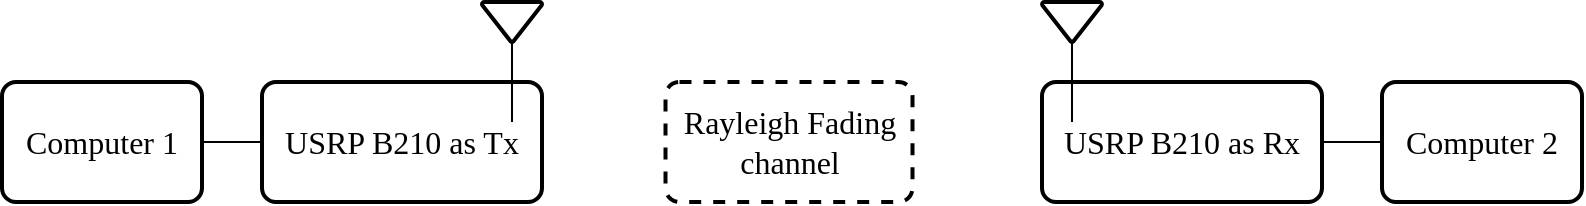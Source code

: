 <mxfile version="28.1.0" pages="5">
  <diagram name="Page-1" id="bNAvPThrWklJFB5pWtWg">
    <mxGraphModel dx="996" dy="642" grid="1" gridSize="10" guides="1" tooltips="1" connect="1" arrows="1" fold="1" page="1" pageScale="1" pageWidth="827" pageHeight="1169" math="0" shadow="0">
      <root>
        <mxCell id="0" />
        <mxCell id="1" parent="0" />
        <mxCell id="xG8Soh5g1cS0ywKZKrep-6" style="edgeStyle=orthogonalEdgeStyle;rounded=0;orthogonalLoop=1;jettySize=auto;html=1;exitX=1;exitY=0.5;exitDx=0;exitDy=0;entryX=0;entryY=0.5;entryDx=0;entryDy=0;endArrow=none;endFill=0;fontFamily=Times New Roman;fontSize=16;" edge="1" parent="1" source="xG8Soh5g1cS0ywKZKrep-1" target="xG8Soh5g1cS0ywKZKrep-4">
          <mxGeometry relative="1" as="geometry" />
        </mxCell>
        <mxCell id="xG8Soh5g1cS0ywKZKrep-1" value="Computer 1" style="rounded=1;whiteSpace=wrap;html=1;absoluteArcSize=1;arcSize=14;strokeWidth=2;fontFamily=Times New Roman;fontSize=16;" vertex="1" parent="1">
          <mxGeometry x="20" y="200" width="100" height="60" as="geometry" />
        </mxCell>
        <mxCell id="xG8Soh5g1cS0ywKZKrep-7" style="edgeStyle=orthogonalEdgeStyle;rounded=0;orthogonalLoop=1;jettySize=auto;html=1;exitX=0;exitY=0.5;exitDx=0;exitDy=0;entryX=1;entryY=0.5;entryDx=0;entryDy=0;endArrow=none;endFill=0;fontFamily=Times New Roman;fontSize=16;" edge="1" parent="1" source="xG8Soh5g1cS0ywKZKrep-3" target="xG8Soh5g1cS0ywKZKrep-5">
          <mxGeometry relative="1" as="geometry" />
        </mxCell>
        <mxCell id="xG8Soh5g1cS0ywKZKrep-3" value="Computer 2" style="rounded=1;whiteSpace=wrap;html=1;absoluteArcSize=1;arcSize=14;strokeWidth=2;fontFamily=Times New Roman;fontSize=16;" vertex="1" parent="1">
          <mxGeometry x="710" y="200" width="100" height="60" as="geometry" />
        </mxCell>
        <mxCell id="xG8Soh5g1cS0ywKZKrep-4" value="USRP B210 as Tx" style="rounded=1;whiteSpace=wrap;html=1;absoluteArcSize=1;arcSize=14;strokeWidth=2;fontFamily=Times New Roman;fontSize=16;" vertex="1" parent="1">
          <mxGeometry x="150" y="200" width="140" height="60" as="geometry" />
        </mxCell>
        <mxCell id="xG8Soh5g1cS0ywKZKrep-5" value="USRP B210 as Rx" style="rounded=1;whiteSpace=wrap;html=1;absoluteArcSize=1;arcSize=14;strokeWidth=2;fontFamily=Times New Roman;fontSize=16;" vertex="1" parent="1">
          <mxGeometry x="540" y="200" width="140" height="60" as="geometry" />
        </mxCell>
        <mxCell id="xG8Soh5g1cS0ywKZKrep-12" value="" style="group;fontFamily=Times New Roman;fontSize=16;" vertex="1" connectable="0" parent="1">
          <mxGeometry x="260" y="160" width="30" height="60" as="geometry" />
        </mxCell>
        <mxCell id="xG8Soh5g1cS0ywKZKrep-11" style="edgeStyle=orthogonalEdgeStyle;rounded=0;orthogonalLoop=1;jettySize=auto;html=1;exitX=0.5;exitY=0;exitDx=0;exitDy=0;exitPerimeter=0;endArrow=none;endFill=0;fontFamily=Times New Roman;fontSize=16;" edge="1" parent="xG8Soh5g1cS0ywKZKrep-12" source="xG8Soh5g1cS0ywKZKrep-8">
          <mxGeometry relative="1" as="geometry">
            <mxPoint x="15" y="60" as="targetPoint" />
          </mxGeometry>
        </mxCell>
        <mxCell id="xG8Soh5g1cS0ywKZKrep-8" value="" style="strokeWidth=2;html=1;shape=mxgraph.flowchart.extract_or_measurement;whiteSpace=wrap;rotation=-180;fontFamily=Times New Roman;fontSize=16;" vertex="1" parent="xG8Soh5g1cS0ywKZKrep-12">
          <mxGeometry width="30" height="20" as="geometry" />
        </mxCell>
        <mxCell id="xG8Soh5g1cS0ywKZKrep-13" value="" style="group;fontFamily=Times New Roman;fontSize=16;" vertex="1" connectable="0" parent="1">
          <mxGeometry x="540" y="160" width="30" height="60" as="geometry" />
        </mxCell>
        <mxCell id="xG8Soh5g1cS0ywKZKrep-14" style="edgeStyle=orthogonalEdgeStyle;rounded=0;orthogonalLoop=1;jettySize=auto;html=1;exitX=0.5;exitY=0;exitDx=0;exitDy=0;exitPerimeter=0;endArrow=none;endFill=0;fontFamily=Times New Roman;fontSize=16;" edge="1" parent="xG8Soh5g1cS0ywKZKrep-13" source="xG8Soh5g1cS0ywKZKrep-15">
          <mxGeometry relative="1" as="geometry">
            <mxPoint x="15" y="60" as="targetPoint" />
          </mxGeometry>
        </mxCell>
        <mxCell id="xG8Soh5g1cS0ywKZKrep-15" value="" style="strokeWidth=2;html=1;shape=mxgraph.flowchart.extract_or_measurement;whiteSpace=wrap;rotation=-180;fontFamily=Times New Roman;fontSize=16;" vertex="1" parent="xG8Soh5g1cS0ywKZKrep-13">
          <mxGeometry width="30" height="20" as="geometry" />
        </mxCell>
        <mxCell id="xG8Soh5g1cS0ywKZKrep-17" value="Rayleigh Fading channel" style="rounded=1;whiteSpace=wrap;html=1;absoluteArcSize=1;arcSize=14;strokeWidth=2;dashed=1;fontFamily=Times New Roman;fontSize=16;" vertex="1" parent="1">
          <mxGeometry x="351.75" y="200" width="123.5" height="60" as="geometry" />
        </mxCell>
      </root>
    </mxGraphModel>
  </diagram>
  <diagram id="U3J14Nw9skoaF1EflXiG" name="Page-2">
    <mxGraphModel dx="946" dy="610" grid="1" gridSize="10" guides="1" tooltips="1" connect="1" arrows="1" fold="1" page="1" pageScale="1" pageWidth="827" pageHeight="1169" math="0" shadow="0">
      <root>
        <mxCell id="0" />
        <mxCell id="1" parent="0" />
        <mxCell id="wrMWQTWLkahybJ0BuXg9-1" style="edgeStyle=orthogonalEdgeStyle;rounded=0;orthogonalLoop=1;jettySize=auto;html=1;exitX=1;exitY=0.5;exitDx=0;exitDy=0;entryX=0;entryY=0.5;entryDx=0;entryDy=0;fontFamily=Times New Roman;fontSize=16;" edge="1" parent="1" source="nGCf5IAz83EyOJ6QLfk3-1" target="nGCf5IAz83EyOJ6QLfk3-2">
          <mxGeometry relative="1" as="geometry" />
        </mxCell>
        <mxCell id="nGCf5IAz83EyOJ6QLfk3-1" value="&lt;b&gt;text file&lt;/b&gt;&lt;div&gt;or&lt;/div&gt;&lt;div&gt;&lt;b&gt;random binary&lt;/b&gt;&lt;/div&gt;" style="rounded=1;whiteSpace=wrap;html=1;absoluteArcSize=1;arcSize=14;strokeWidth=2;fontFamily=Times New Roman;fontSize=16;" vertex="1" parent="1">
          <mxGeometry x="10" y="150" width="110" height="70" as="geometry" />
        </mxCell>
        <mxCell id="wrMWQTWLkahybJ0BuXg9-2" style="edgeStyle=orthogonalEdgeStyle;rounded=0;orthogonalLoop=1;jettySize=auto;html=1;exitX=1;exitY=0.5;exitDx=0;exitDy=0;entryX=0;entryY=0.5;entryDx=0;entryDy=0;fontFamily=Times New Roman;fontSize=16;" edge="1" parent="1" source="nGCf5IAz83EyOJ6QLfk3-2" target="nGCf5IAz83EyOJ6QLfk3-3">
          <mxGeometry relative="1" as="geometry" />
        </mxCell>
        <mxCell id="nGCf5IAz83EyOJ6QLfk3-2" value="Reed Solomon&lt;div&gt;&lt;b&gt;encoding&lt;/b&gt;&lt;/div&gt;" style="rounded=1;whiteSpace=wrap;html=1;absoluteArcSize=1;arcSize=14;strokeWidth=2;fontFamily=Times New Roman;fontSize=16;" vertex="1" parent="1">
          <mxGeometry x="140" y="150" width="100" height="70" as="geometry" />
        </mxCell>
        <mxCell id="wrMWQTWLkahybJ0BuXg9-5" style="edgeStyle=orthogonalEdgeStyle;rounded=0;orthogonalLoop=1;jettySize=auto;html=1;exitX=1;exitY=0.5;exitDx=0;exitDy=0;entryX=0;entryY=0.5;entryDx=0;entryDy=0;fontFamily=Times New Roman;fontSize=16;" edge="1" parent="1" source="nGCf5IAz83EyOJ6QLfk3-3" target="wrMWQTWLkahybJ0BuXg9-4">
          <mxGeometry relative="1" as="geometry" />
        </mxCell>
        <mxCell id="nGCf5IAz83EyOJ6QLfk3-3" value="&lt;b&gt;Modulations&lt;/b&gt;&lt;br&gt;BPSK&lt;br&gt;QPSK&lt;br&gt;16QAM" style="rounded=1;whiteSpace=wrap;html=1;absoluteArcSize=1;arcSize=14;strokeWidth=2;fontFamily=Times New Roman;fontSize=16;" vertex="1" parent="1">
          <mxGeometry x="260" y="140" width="100" height="90" as="geometry" />
        </mxCell>
        <mxCell id="wrMWQTWLkahybJ0BuXg9-3" style="edgeStyle=orthogonalEdgeStyle;rounded=0;orthogonalLoop=1;jettySize=auto;html=1;exitX=1;exitY=0.5;exitDx=0;exitDy=0;entryX=0;entryY=0.5;entryDx=0;entryDy=0;fontFamily=Times New Roman;fontSize=16;" edge="1" parent="1" source="nGCf5IAz83EyOJ6QLfk3-4" target="nGCf5IAz83EyOJ6QLfk3-5">
          <mxGeometry relative="1" as="geometry" />
        </mxCell>
        <mxCell id="nGCf5IAz83EyOJ6QLfk3-4" value="Inverse DWT" style="rounded=1;whiteSpace=wrap;html=1;absoluteArcSize=1;arcSize=14;strokeWidth=2;fontFamily=Times New Roman;fontSize=16;" vertex="1" parent="1">
          <mxGeometry x="500" y="150" width="100" height="70" as="geometry" />
        </mxCell>
        <mxCell id="wrMWQTWLkahybJ0BuXg9-8" style="edgeStyle=orthogonalEdgeStyle;rounded=0;orthogonalLoop=1;jettySize=auto;html=1;exitX=1;exitY=0.5;exitDx=0;exitDy=0;entryX=1;entryY=0.5;entryDx=0;entryDy=0;fontFamily=Times New Roman;fontSize=16;" edge="1" parent="1" source="nGCf5IAz83EyOJ6QLfk3-5" target="wrMWQTWLkahybJ0BuXg9-7">
          <mxGeometry relative="1" as="geometry" />
        </mxCell>
        <mxCell id="nGCf5IAz83EyOJ6QLfk3-5" value="SDRu Transmitter" style="rounded=1;whiteSpace=wrap;html=1;absoluteArcSize=1;arcSize=14;strokeWidth=2;fontFamily=Times New Roman;fontSize=16;" vertex="1" parent="1">
          <mxGeometry x="620" y="150" width="130" height="70" as="geometry" />
        </mxCell>
        <mxCell id="wrMWQTWLkahybJ0BuXg9-6" style="edgeStyle=orthogonalEdgeStyle;rounded=0;orthogonalLoop=1;jettySize=auto;html=1;exitX=1;exitY=0.5;exitDx=0;exitDy=0;entryX=0;entryY=0.5;entryDx=0;entryDy=0;fontFamily=Times New Roman;fontSize=16;" edge="1" parent="1" source="wrMWQTWLkahybJ0BuXg9-4" target="nGCf5IAz83EyOJ6QLfk3-4">
          <mxGeometry relative="1" as="geometry" />
        </mxCell>
        <mxCell id="wrMWQTWLkahybJ0BuXg9-4" value="Serial-to-Parallel" style="rounded=1;whiteSpace=wrap;html=1;absoluteArcSize=1;arcSize=14;strokeWidth=2;fontFamily=Times New Roman;fontSize=16;" vertex="1" parent="1">
          <mxGeometry x="380" y="150" width="100" height="70" as="geometry" />
        </mxCell>
        <mxCell id="wrMWQTWLkahybJ0BuXg9-10" style="edgeStyle=orthogonalEdgeStyle;rounded=0;orthogonalLoop=1;jettySize=auto;html=1;exitX=0;exitY=0.5;exitDx=0;exitDy=0;entryX=0;entryY=0.5;entryDx=0;entryDy=0;fontFamily=Times New Roman;fontSize=16;" edge="1" parent="1" source="wrMWQTWLkahybJ0BuXg9-7" target="wrMWQTWLkahybJ0BuXg9-9">
          <mxGeometry relative="1" as="geometry" />
        </mxCell>
        <mxCell id="wrMWQTWLkahybJ0BuXg9-7" value="&lt;div&gt;Rayleigh Fading&lt;/div&gt;&lt;b&gt;channel&lt;/b&gt;" style="rounded=1;whiteSpace=wrap;html=1;absoluteArcSize=1;arcSize=14;strokeWidth=2;fontFamily=Times New Roman;fontSize=16;" vertex="1" parent="1">
          <mxGeometry x="320" y="280" width="100" height="100" as="geometry" />
        </mxCell>
        <mxCell id="wrMWQTWLkahybJ0BuXg9-13" style="edgeStyle=orthogonalEdgeStyle;rounded=0;orthogonalLoop=1;jettySize=auto;html=1;exitX=1;exitY=0.5;exitDx=0;exitDy=0;entryX=0;entryY=0.5;entryDx=0;entryDy=0;fontFamily=Times New Roman;fontSize=16;" edge="1" parent="1" source="wrMWQTWLkahybJ0BuXg9-9" target="wrMWQTWLkahybJ0BuXg9-11">
          <mxGeometry relative="1" as="geometry" />
        </mxCell>
        <mxCell id="wrMWQTWLkahybJ0BuXg9-9" value="SDRu Receiver" style="rounded=1;whiteSpace=wrap;html=1;absoluteArcSize=1;arcSize=14;strokeWidth=2;fontFamily=Times New Roman;fontSize=16;" vertex="1" parent="1">
          <mxGeometry x="30" y="430" width="100" height="70" as="geometry" />
        </mxCell>
        <mxCell id="wrMWQTWLkahybJ0BuXg9-14" style="edgeStyle=orthogonalEdgeStyle;rounded=0;orthogonalLoop=1;jettySize=auto;html=1;exitX=1;exitY=0.5;exitDx=0;exitDy=0;entryX=0;entryY=0.5;entryDx=0;entryDy=0;fontFamily=Times New Roman;fontSize=16;" edge="1" parent="1" source="wrMWQTWLkahybJ0BuXg9-11" target="wrMWQTWLkahybJ0BuXg9-12">
          <mxGeometry relative="1" as="geometry" />
        </mxCell>
        <mxCell id="wrMWQTWLkahybJ0BuXg9-11" value="DWT" style="rounded=1;whiteSpace=wrap;html=1;absoluteArcSize=1;arcSize=14;strokeWidth=2;fontFamily=Times New Roman;fontSize=16;" vertex="1" parent="1">
          <mxGeometry x="150" y="430" width="100" height="70" as="geometry" />
        </mxCell>
        <mxCell id="wrMWQTWLkahybJ0BuXg9-16" style="edgeStyle=orthogonalEdgeStyle;rounded=0;orthogonalLoop=1;jettySize=auto;html=1;exitX=1;exitY=0.5;exitDx=0;exitDy=0;entryX=0;entryY=0.5;entryDx=0;entryDy=0;fontFamily=Times New Roman;fontSize=16;" edge="1" parent="1" source="wrMWQTWLkahybJ0BuXg9-12" target="wrMWQTWLkahybJ0BuXg9-15">
          <mxGeometry relative="1" as="geometry" />
        </mxCell>
        <mxCell id="wrMWQTWLkahybJ0BuXg9-12" value="Parallel-to-Serial" style="rounded=1;whiteSpace=wrap;html=1;absoluteArcSize=1;arcSize=14;strokeWidth=2;fontFamily=Times New Roman;fontSize=16;" vertex="1" parent="1">
          <mxGeometry x="270" y="430" width="100" height="70" as="geometry" />
        </mxCell>
        <mxCell id="wrMWQTWLkahybJ0BuXg9-18" style="edgeStyle=orthogonalEdgeStyle;rounded=0;orthogonalLoop=1;jettySize=auto;html=1;exitX=1;exitY=0.5;exitDx=0;exitDy=0;entryX=0;entryY=0.5;entryDx=0;entryDy=0;fontFamily=Times New Roman;fontSize=16;" edge="1" parent="1" source="wrMWQTWLkahybJ0BuXg9-15" target="wrMWQTWLkahybJ0BuXg9-17">
          <mxGeometry relative="1" as="geometry" />
        </mxCell>
        <mxCell id="wrMWQTWLkahybJ0BuXg9-22" style="edgeStyle=orthogonalEdgeStyle;rounded=0;orthogonalLoop=1;jettySize=auto;html=1;exitX=0.5;exitY=1;exitDx=0;exitDy=0;entryX=0.5;entryY=0;entryDx=0;entryDy=0;fontFamily=Times New Roman;fontSize=16;" edge="1" parent="1" source="wrMWQTWLkahybJ0BuXg9-15" target="wrMWQTWLkahybJ0BuXg9-21">
          <mxGeometry relative="1" as="geometry" />
        </mxCell>
        <mxCell id="wrMWQTWLkahybJ0BuXg9-15" value="Demodulations" style="rounded=1;whiteSpace=wrap;html=1;absoluteArcSize=1;arcSize=14;strokeWidth=2;fontFamily=Times New Roman;fontSize=16;" vertex="1" parent="1">
          <mxGeometry x="390" y="430" width="110" height="70" as="geometry" />
        </mxCell>
        <mxCell id="wrMWQTWLkahybJ0BuXg9-20" style="edgeStyle=orthogonalEdgeStyle;rounded=0;orthogonalLoop=1;jettySize=auto;html=1;exitX=1;exitY=0.5;exitDx=0;exitDy=0;entryX=0;entryY=0.5;entryDx=0;entryDy=0;fontFamily=Times New Roman;fontSize=16;" edge="1" parent="1" source="wrMWQTWLkahybJ0BuXg9-17" target="wrMWQTWLkahybJ0BuXg9-19">
          <mxGeometry relative="1" as="geometry" />
        </mxCell>
        <mxCell id="wrMWQTWLkahybJ0BuXg9-24" style="edgeStyle=orthogonalEdgeStyle;rounded=0;orthogonalLoop=1;jettySize=auto;html=1;exitX=0.5;exitY=1;exitDx=0;exitDy=0;entryX=0.5;entryY=0;entryDx=0;entryDy=0;fontFamily=Times New Roman;fontSize=16;" edge="1" parent="1" source="wrMWQTWLkahybJ0BuXg9-17" target="wrMWQTWLkahybJ0BuXg9-23">
          <mxGeometry relative="1" as="geometry" />
        </mxCell>
        <mxCell id="wrMWQTWLkahybJ0BuXg9-17" value="Reed Solomon decoding" style="rounded=1;whiteSpace=wrap;html=1;absoluteArcSize=1;arcSize=14;strokeWidth=2;fontFamily=Times New Roman;fontSize=16;" vertex="1" parent="1">
          <mxGeometry x="520" y="430" width="100" height="70" as="geometry" />
        </mxCell>
        <mxCell id="wrMWQTWLkahybJ0BuXg9-19" value="output data" style="rounded=1;whiteSpace=wrap;html=1;absoluteArcSize=1;arcSize=14;strokeWidth=2;fontFamily=Times New Roman;fontSize=16;" vertex="1" parent="1">
          <mxGeometry x="640" y="430" width="100" height="70" as="geometry" />
        </mxCell>
        <mxCell id="wrMWQTWLkahybJ0BuXg9-21" value="Diagram Constellation" style="rounded=1;whiteSpace=wrap;html=1;absoluteArcSize=1;arcSize=14;strokeWidth=2;fontFamily=Times New Roman;fontSize=16;" vertex="1" parent="1">
          <mxGeometry x="395" y="530" width="100" height="70" as="geometry" />
        </mxCell>
        <mxCell id="wrMWQTWLkahybJ0BuXg9-23" value="Bit Error Rate" style="rounded=1;whiteSpace=wrap;html=1;absoluteArcSize=1;arcSize=14;strokeWidth=2;fontFamily=Times New Roman;fontSize=16;" vertex="1" parent="1">
          <mxGeometry x="520" y="530" width="100" height="70" as="geometry" />
        </mxCell>
        <mxCell id="wrMWQTWLkahybJ0BuXg9-25" value="Eye Diagram" style="rounded=1;whiteSpace=wrap;html=1;absoluteArcSize=1;arcSize=14;strokeWidth=2;fontFamily=Times New Roman;fontSize=16;" vertex="1" parent="1">
          <mxGeometry x="395" y="600" width="100" height="70" as="geometry" />
        </mxCell>
      </root>
    </mxGraphModel>
  </diagram>
  <diagram id="RtIHe8_EHuBRh2TQG7aO" name="Page-3">
    <mxGraphModel dx="946" dy="610" grid="1" gridSize="10" guides="1" tooltips="1" connect="1" arrows="1" fold="1" page="1" pageScale="1" pageWidth="827" pageHeight="1169" math="0" shadow="0">
      <root>
        <mxCell id="0" />
        <mxCell id="1" parent="0" />
        <mxCell id="Bfj8SirGOa0ALOGr3p89-12" style="edgeStyle=orthogonalEdgeStyle;rounded=0;orthogonalLoop=1;jettySize=auto;html=1;exitX=1;exitY=0.5;exitDx=0;exitDy=0;entryX=0;entryY=0.5;entryDx=0;entryDy=0;fontFamily=Times New Roman;fontSize=16;" edge="1" parent="1" source="5QIIMCG6FP4O9qukNE2y-1" target="Bfj8SirGOa0ALOGr3p89-1">
          <mxGeometry relative="1" as="geometry" />
        </mxCell>
        <mxCell id="Bfj8SirGOa0ALOGr3p89-17" style="edgeStyle=orthogonalEdgeStyle;rounded=0;orthogonalLoop=1;jettySize=auto;html=1;exitX=1;exitY=0.5;exitDx=0;exitDy=0;entryX=0;entryY=0.5;entryDx=0;entryDy=0;fontFamily=Times New Roman;fontSize=16;" edge="1" parent="1" source="5QIIMCG6FP4O9qukNE2y-1" target="Bfj8SirGOa0ALOGr3p89-2">
          <mxGeometry relative="1" as="geometry" />
        </mxCell>
        <mxCell id="5QIIMCG6FP4O9qukNE2y-1" value="System Results" style="rounded=1;whiteSpace=wrap;html=1;absoluteArcSize=1;arcSize=14;strokeWidth=2;fontFamily=Times New Roman;fontSize=16;" vertex="1" parent="1">
          <mxGeometry x="10" y="90" width="100" height="100" as="geometry" />
        </mxCell>
        <mxCell id="Bfj8SirGOa0ALOGr3p89-13" style="edgeStyle=orthogonalEdgeStyle;rounded=0;orthogonalLoop=1;jettySize=auto;html=1;exitX=1;exitY=0.5;exitDx=0;exitDy=0;entryX=0;entryY=0.5;entryDx=0;entryDy=0;fontFamily=Times New Roman;fontSize=16;" edge="1" parent="1" source="Bfj8SirGOa0ALOGr3p89-1" target="Bfj8SirGOa0ALOGr3p89-3">
          <mxGeometry relative="1" as="geometry" />
        </mxCell>
        <mxCell id="Bfj8SirGOa0ALOGr3p89-1" value="Simulation&lt;div&gt;(without USRP B210)&lt;/div&gt;" style="rounded=1;whiteSpace=wrap;html=1;absoluteArcSize=1;arcSize=14;strokeWidth=2;fontFamily=Times New Roman;fontSize=16;" vertex="1" parent="1">
          <mxGeometry x="150" y="90" width="160" height="100" as="geometry" />
        </mxCell>
        <mxCell id="Bfj8SirGOa0ALOGr3p89-18" style="edgeStyle=orthogonalEdgeStyle;rounded=0;orthogonalLoop=1;jettySize=auto;html=1;exitX=1;exitY=0.5;exitDx=0;exitDy=0;entryX=0;entryY=0.5;entryDx=0;entryDy=0;fontFamily=Times New Roman;fontSize=16;" edge="1" parent="1" source="Bfj8SirGOa0ALOGr3p89-2" target="Bfj8SirGOa0ALOGr3p89-8">
          <mxGeometry relative="1" as="geometry" />
        </mxCell>
        <mxCell id="Bfj8SirGOa0ALOGr3p89-2" value="Prototype&lt;div&gt;(with USRP B210)&lt;/div&gt;" style="rounded=1;whiteSpace=wrap;html=1;absoluteArcSize=1;arcSize=14;strokeWidth=2;fontFamily=Times New Roman;fontSize=16;" vertex="1" parent="1">
          <mxGeometry x="150" y="360" width="160" height="100" as="geometry" />
        </mxCell>
        <mxCell id="Bfj8SirGOa0ALOGr3p89-14" style="edgeStyle=orthogonalEdgeStyle;rounded=0;orthogonalLoop=1;jettySize=auto;html=1;exitX=1;exitY=0.5;exitDx=0;exitDy=0;entryX=0;entryY=0.5;entryDx=0;entryDy=0;fontFamily=Times New Roman;fontSize=16;" edge="1" parent="1" source="Bfj8SirGOa0ALOGr3p89-3" target="Bfj8SirGOa0ALOGr3p89-4">
          <mxGeometry relative="1" as="geometry" />
        </mxCell>
        <mxCell id="Bfj8SirGOa0ALOGr3p89-15" style="edgeStyle=orthogonalEdgeStyle;rounded=0;orthogonalLoop=1;jettySize=auto;html=1;exitX=1;exitY=0.5;exitDx=0;exitDy=0;entryX=0;entryY=0.5;entryDx=0;entryDy=0;fontFamily=Times New Roman;fontSize=16;" edge="1" parent="1" source="Bfj8SirGOa0ALOGr3p89-3" target="Bfj8SirGOa0ALOGr3p89-5">
          <mxGeometry relative="1" as="geometry" />
        </mxCell>
        <mxCell id="Bfj8SirGOa0ALOGr3p89-16" style="edgeStyle=orthogonalEdgeStyle;rounded=0;orthogonalLoop=1;jettySize=auto;html=1;exitX=1;exitY=0.5;exitDx=0;exitDy=0;entryX=0;entryY=0.5;entryDx=0;entryDy=0;fontFamily=Times New Roman;fontSize=16;" edge="1" parent="1" source="Bfj8SirGOa0ALOGr3p89-3" target="Bfj8SirGOa0ALOGr3p89-7">
          <mxGeometry relative="1" as="geometry" />
        </mxCell>
        <mxCell id="Bfj8SirGOa0ALOGr3p89-3" value="Modulation schemes&lt;div&gt;1. BPSK&lt;/div&gt;&lt;div&gt;2. QPSK&lt;/div&gt;&lt;div&gt;3. 16QAM&lt;/div&gt;" style="rounded=1;whiteSpace=wrap;html=1;absoluteArcSize=1;arcSize=14;strokeWidth=2;fontFamily=Times New Roman;fontSize=16;align=center;" vertex="1" parent="1">
          <mxGeometry x="330" y="90" width="150" height="100" as="geometry" />
        </mxCell>
        <mxCell id="Bfj8SirGOa0ALOGr3p89-4" value="Ideal channel + without RS codes" style="rounded=1;whiteSpace=wrap;html=1;absoluteArcSize=1;arcSize=14;strokeWidth=2;fontFamily=Times New Roman;fontSize=16;" vertex="1" parent="1">
          <mxGeometry x="560" y="40" width="240" height="50" as="geometry" />
        </mxCell>
        <mxCell id="Bfj8SirGOa0ALOGr3p89-5" value="over Rayleigh Fading channel&lt;div&gt;+&amp;nbsp;&lt;/div&gt;&lt;div&gt;without RS codes&lt;/div&gt;" style="rounded=1;whiteSpace=wrap;html=1;absoluteArcSize=1;arcSize=14;strokeWidth=2;fontFamily=Times New Roman;fontSize=16;" vertex="1" parent="1">
          <mxGeometry x="560" y="107.5" width="240" height="65" as="geometry" />
        </mxCell>
        <mxCell id="Bfj8SirGOa0ALOGr3p89-7" value="over Rayleigh Fading channel&lt;div&gt;+&lt;/div&gt;&lt;div&gt;RS codes&lt;/div&gt;" style="rounded=1;whiteSpace=wrap;html=1;absoluteArcSize=1;arcSize=14;strokeWidth=2;fontFamily=Times New Roman;fontSize=16;" vertex="1" parent="1">
          <mxGeometry x="560" y="185" width="240" height="70" as="geometry" />
        </mxCell>
        <mxCell id="Bfj8SirGOa0ALOGr3p89-19" style="edgeStyle=orthogonalEdgeStyle;rounded=0;orthogonalLoop=1;jettySize=auto;html=1;exitX=1;exitY=0.5;exitDx=0;exitDy=0;entryX=0;entryY=0.5;entryDx=0;entryDy=0;fontFamily=Times New Roman;fontSize=16;" edge="1" parent="1" source="Bfj8SirGOa0ALOGr3p89-8" target="Bfj8SirGOa0ALOGr3p89-10">
          <mxGeometry relative="1" as="geometry" />
        </mxCell>
        <mxCell id="Bfj8SirGOa0ALOGr3p89-21" style="edgeStyle=orthogonalEdgeStyle;rounded=0;orthogonalLoop=1;jettySize=auto;html=1;exitX=1;exitY=0.5;exitDx=0;exitDy=0;entryX=0;entryY=0.5;entryDx=0;entryDy=0;fontFamily=Times New Roman;fontSize=16;" edge="1" parent="1" source="Bfj8SirGOa0ALOGr3p89-8" target="Bfj8SirGOa0ALOGr3p89-11">
          <mxGeometry relative="1" as="geometry" />
        </mxCell>
        <mxCell id="Bfj8SirGOa0ALOGr3p89-8" value="Modulation schemes&lt;div&gt;1. BPSK&lt;/div&gt;&lt;div&gt;2. QPSK&lt;/div&gt;&lt;div&gt;3. 16QAM&lt;/div&gt;" style="rounded=1;whiteSpace=wrap;html=1;absoluteArcSize=1;arcSize=14;strokeWidth=2;fontFamily=Times New Roman;fontSize=16;" vertex="1" parent="1">
          <mxGeometry x="330" y="360" width="170" height="100" as="geometry" />
        </mxCell>
        <mxCell id="Bfj8SirGOa0ALOGr3p89-10" value="without RS codes" style="rounded=1;whiteSpace=wrap;html=1;absoluteArcSize=1;arcSize=14;strokeWidth=2;fontFamily=Times New Roman;fontSize=16;" vertex="1" parent="1">
          <mxGeometry x="550" y="340" width="240" height="50" as="geometry" />
        </mxCell>
        <mxCell id="Bfj8SirGOa0ALOGr3p89-11" value="with RS codes" style="rounded=1;whiteSpace=wrap;html=1;absoluteArcSize=1;arcSize=14;strokeWidth=2;fontFamily=Times New Roman;fontSize=16;" vertex="1" parent="1">
          <mxGeometry x="550" y="420" width="240" height="50" as="geometry" />
        </mxCell>
      </root>
    </mxGraphModel>
  </diagram>
  <diagram id="XrNL1TT_Zw5knCtHbHmy" name="Page-4">
    <mxGraphModel dx="946" dy="610" grid="1" gridSize="10" guides="1" tooltips="1" connect="1" arrows="1" fold="1" page="1" pageScale="1" pageWidth="827" pageHeight="1169" math="0" shadow="0">
      <root>
        <mxCell id="0" />
        <mxCell id="1" parent="0" />
        <mxCell id="B7xf4d5OXaKu1NUUxvWU-2" value="" style="rounded=1;whiteSpace=wrap;html=1;absoluteArcSize=1;arcSize=14;strokeWidth=2;fontFamily=Times New Roman;fontSize=16;" vertex="1" parent="1">
          <mxGeometry x="80" y="120" width="640" height="410" as="geometry" />
        </mxCell>
        <mxCell id="Gh8hV5bfmmTLv1xndf3Y-17" style="edgeStyle=orthogonalEdgeStyle;rounded=0;orthogonalLoop=1;jettySize=auto;html=1;exitX=0;exitY=0.5;exitDx=0;exitDy=0;entryX=0;entryY=0.5;entryDx=0;entryDy=0;" edge="1" parent="1" source="B7xf4d5OXaKu1NUUxvWU-13" target="Gh8hV5bfmmTLv1xndf3Y-10">
          <mxGeometry relative="1" as="geometry" />
        </mxCell>
        <mxCell id="B7xf4d5OXaKu1NUUxvWU-13" value="Rayleigh Fading channel" style="rounded=1;whiteSpace=wrap;html=1;absoluteArcSize=1;arcSize=14;strokeWidth=2;fontFamily=Times New Roman;fontSize=16;" vertex="1" parent="1">
          <mxGeometry x="350" y="335" width="123.5" height="60" as="geometry" />
        </mxCell>
        <mxCell id="Gh8hV5bfmmTLv1xndf3Y-4" style="edgeStyle=orthogonalEdgeStyle;rounded=0;orthogonalLoop=1;jettySize=auto;html=1;exitX=1;exitY=0.5;exitDx=0;exitDy=0;entryX=0;entryY=0.5;entryDx=0;entryDy=0;" edge="1" parent="1" source="Gh8hV5bfmmTLv1xndf3Y-2" target="Gh8hV5bfmmTLv1xndf3Y-3">
          <mxGeometry relative="1" as="geometry" />
        </mxCell>
        <mxCell id="Gh8hV5bfmmTLv1xndf3Y-2" value="Data input" style="rounded=1;whiteSpace=wrap;html=1;absoluteArcSize=1;arcSize=14;strokeWidth=2;fontFamily=Times New Roman;fontSize=16;" vertex="1" parent="1">
          <mxGeometry x="140" y="225" width="100" height="60" as="geometry" />
        </mxCell>
        <mxCell id="Gh8hV5bfmmTLv1xndf3Y-6" style="edgeStyle=orthogonalEdgeStyle;rounded=0;orthogonalLoop=1;jettySize=auto;html=1;exitX=1;exitY=0.5;exitDx=0;exitDy=0;entryX=0;entryY=0.5;entryDx=0;entryDy=0;" edge="1" parent="1" source="Gh8hV5bfmmTLv1xndf3Y-3" target="Gh8hV5bfmmTLv1xndf3Y-5">
          <mxGeometry relative="1" as="geometry" />
        </mxCell>
        <mxCell id="Gh8hV5bfmmTLv1xndf3Y-3" value="Reed Solomon&lt;div&gt;encoding&lt;/div&gt;" style="rounded=1;whiteSpace=wrap;html=1;absoluteArcSize=1;arcSize=14;strokeWidth=2;fontFamily=Times New Roman;fontSize=16;" vertex="1" parent="1">
          <mxGeometry x="270" y="225" width="110" height="60" as="geometry" />
        </mxCell>
        <mxCell id="Gh8hV5bfmmTLv1xndf3Y-8" style="edgeStyle=orthogonalEdgeStyle;rounded=0;orthogonalLoop=1;jettySize=auto;html=1;exitX=1;exitY=0.5;exitDx=0;exitDy=0;entryX=0;entryY=0.5;entryDx=0;entryDy=0;" edge="1" parent="1" source="Gh8hV5bfmmTLv1xndf3Y-5" target="Gh8hV5bfmmTLv1xndf3Y-7">
          <mxGeometry relative="1" as="geometry" />
        </mxCell>
        <mxCell id="Gh8hV5bfmmTLv1xndf3Y-5" value="Modulations&lt;div&gt;1. BPSK&lt;/div&gt;&lt;div&gt;2. QPSK&lt;/div&gt;&lt;div&gt;3. 16QAM&lt;/div&gt;" style="rounded=1;whiteSpace=wrap;html=1;absoluteArcSize=1;arcSize=14;strokeWidth=2;fontFamily=Times New Roman;fontSize=16;" vertex="1" parent="1">
          <mxGeometry x="410" y="210" width="110" height="90" as="geometry" />
        </mxCell>
        <mxCell id="Gh8hV5bfmmTLv1xndf3Y-9" style="edgeStyle=orthogonalEdgeStyle;rounded=0;orthogonalLoop=1;jettySize=auto;html=1;exitX=1;exitY=0.5;exitDx=0;exitDy=0;entryX=1;entryY=0.5;entryDx=0;entryDy=0;" edge="1" parent="1" source="Gh8hV5bfmmTLv1xndf3Y-7" target="B7xf4d5OXaKu1NUUxvWU-13">
          <mxGeometry relative="1" as="geometry" />
        </mxCell>
        <mxCell id="Gh8hV5bfmmTLv1xndf3Y-7" value="Inverse DWT" style="rounded=1;whiteSpace=wrap;html=1;absoluteArcSize=1;arcSize=14;strokeWidth=2;fontFamily=Times New Roman;fontSize=16;" vertex="1" parent="1">
          <mxGeometry x="550" y="210" width="110" height="90" as="geometry" />
        </mxCell>
        <mxCell id="Gh8hV5bfmmTLv1xndf3Y-12" style="edgeStyle=orthogonalEdgeStyle;rounded=0;orthogonalLoop=1;jettySize=auto;html=1;exitX=1;exitY=0.5;exitDx=0;exitDy=0;entryX=0;entryY=0.5;entryDx=0;entryDy=0;" edge="1" parent="1" source="Gh8hV5bfmmTLv1xndf3Y-10" target="Gh8hV5bfmmTLv1xndf3Y-11">
          <mxGeometry relative="1" as="geometry" />
        </mxCell>
        <mxCell id="Gh8hV5bfmmTLv1xndf3Y-10" value="DWT" style="rounded=1;whiteSpace=wrap;html=1;absoluteArcSize=1;arcSize=14;strokeWidth=2;fontFamily=Times New Roman;fontSize=16;" vertex="1" parent="1">
          <mxGeometry x="140" y="415" width="110" height="90" as="geometry" />
        </mxCell>
        <mxCell id="Gh8hV5bfmmTLv1xndf3Y-14" style="edgeStyle=orthogonalEdgeStyle;rounded=0;orthogonalLoop=1;jettySize=auto;html=1;exitX=1;exitY=0.5;exitDx=0;exitDy=0;entryX=0;entryY=0.5;entryDx=0;entryDy=0;" edge="1" parent="1" source="Gh8hV5bfmmTLv1xndf3Y-11" target="Gh8hV5bfmmTLv1xndf3Y-13">
          <mxGeometry relative="1" as="geometry" />
        </mxCell>
        <mxCell id="Gh8hV5bfmmTLv1xndf3Y-11" value="Demodulations" style="rounded=1;whiteSpace=wrap;html=1;absoluteArcSize=1;arcSize=14;strokeWidth=2;fontFamily=Times New Roman;fontSize=16;" vertex="1" parent="1">
          <mxGeometry x="280" y="415" width="110" height="90" as="geometry" />
        </mxCell>
        <mxCell id="Gh8hV5bfmmTLv1xndf3Y-16" style="edgeStyle=orthogonalEdgeStyle;rounded=0;orthogonalLoop=1;jettySize=auto;html=1;exitX=1;exitY=0.5;exitDx=0;exitDy=0;entryX=0;entryY=0.5;entryDx=0;entryDy=0;" edge="1" parent="1" source="Gh8hV5bfmmTLv1xndf3Y-13" target="Gh8hV5bfmmTLv1xndf3Y-15">
          <mxGeometry relative="1" as="geometry" />
        </mxCell>
        <mxCell id="Gh8hV5bfmmTLv1xndf3Y-13" value="Reed Solomon&lt;div&gt;decoding&lt;/div&gt;" style="rounded=1;whiteSpace=wrap;html=1;absoluteArcSize=1;arcSize=14;strokeWidth=2;fontFamily=Times New Roman;fontSize=16;" vertex="1" parent="1">
          <mxGeometry x="420" y="430" width="110" height="60" as="geometry" />
        </mxCell>
        <mxCell id="Gh8hV5bfmmTLv1xndf3Y-15" value="Data output" style="rounded=1;whiteSpace=wrap;html=1;absoluteArcSize=1;arcSize=14;strokeWidth=2;fontFamily=Times New Roman;fontSize=16;" vertex="1" parent="1">
          <mxGeometry x="560" y="430" width="100" height="60" as="geometry" />
        </mxCell>
        <mxCell id="Gh8hV5bfmmTLv1xndf3Y-19" value="1 MATLAB in 1 computer only" style="text;html=1;align=center;verticalAlign=middle;whiteSpace=wrap;rounded=0;fontFamily=Times New Roman;fontSize=16;" vertex="1" parent="1">
          <mxGeometry x="100" y="140" width="240" height="30" as="geometry" />
        </mxCell>
      </root>
    </mxGraphModel>
  </diagram>
  <diagram id="YGXnJVw51FNVI-waL-sr" name="Page-5">
    <mxGraphModel dx="182" dy="117" grid="1" gridSize="10" guides="1" tooltips="1" connect="1" arrows="1" fold="1" page="1" pageScale="1" pageWidth="827" pageHeight="1169" math="0" shadow="0">
      <root>
        <mxCell id="0" />
        <mxCell id="1" parent="0" />
        <mxCell id="J85sJdS_RALklEhmwvgQ-29" value="" style="rounded=1;whiteSpace=wrap;html=1;absoluteArcSize=1;arcSize=14;strokeWidth=2;fontFamily=Times New Roman;fontSize=16;fillColor=none;dashed=1;" vertex="1" parent="1">
          <mxGeometry x="40" y="370" width="520" height="406.25" as="geometry" />
        </mxCell>
        <mxCell id="J85sJdS_RALklEhmwvgQ-30" value="" style="rounded=1;whiteSpace=wrap;html=1;absoluteArcSize=1;arcSize=14;strokeWidth=2;fontFamily=Times New Roman;fontSize=16;fillColor=none;dashed=1;" vertex="1" parent="1">
          <mxGeometry x="40" y="80" width="520" height="250" as="geometry" />
        </mxCell>
        <mxCell id="J85sJdS_RALklEhmwvgQ-3" style="edgeStyle=orthogonalEdgeStyle;rounded=0;orthogonalLoop=1;jettySize=auto;html=1;exitX=1;exitY=0.5;exitDx=0;exitDy=0;entryX=0;entryY=0.5;entryDx=0;entryDy=0;" edge="1" parent="1" source="J85sJdS_RALklEhmwvgQ-1" target="J85sJdS_RALklEhmwvgQ-2">
          <mxGeometry relative="1" as="geometry" />
        </mxCell>
        <mxCell id="J85sJdS_RALklEhmwvgQ-1" value="Mapping&lt;div&gt;(Modulation)&lt;/div&gt;" style="rounded=1;whiteSpace=wrap;html=1;absoluteArcSize=1;arcSize=14;strokeWidth=2;fontFamily=Times New Roman;fontSize=16;" vertex="1" parent="1">
          <mxGeometry x="120" y="120" width="100" height="180" as="geometry" />
        </mxCell>
        <mxCell id="J85sJdS_RALklEhmwvgQ-5" style="edgeStyle=orthogonalEdgeStyle;rounded=0;orthogonalLoop=1;jettySize=auto;html=1;exitX=1;exitY=0.5;exitDx=0;exitDy=0;entryX=0;entryY=0.5;entryDx=0;entryDy=0;" edge="1" parent="1">
          <mxGeometry relative="1" as="geometry">
            <mxPoint x="360" y="250" as="sourcePoint" />
            <mxPoint x="403.5" y="250" as="targetPoint" />
          </mxGeometry>
        </mxCell>
        <mxCell id="J85sJdS_RALklEhmwvgQ-2" value="Serial to Parallel" style="rounded=1;whiteSpace=wrap;html=1;absoluteArcSize=1;arcSize=14;strokeWidth=2;fontFamily=Times New Roman;fontSize=16;" vertex="1" parent="1">
          <mxGeometry x="260" y="120" width="100" height="180" as="geometry" />
        </mxCell>
        <mxCell id="J85sJdS_RALklEhmwvgQ-25" style="edgeStyle=orthogonalEdgeStyle;rounded=0;orthogonalLoop=1;jettySize=auto;html=1;exitX=1;exitY=0.25;exitDx=0;exitDy=0;entryX=0.5;entryY=0;entryDx=0;entryDy=0;" edge="1" parent="1" source="J85sJdS_RALklEhmwvgQ-4" target="J85sJdS_RALklEhmwvgQ-24">
          <mxGeometry relative="1" as="geometry" />
        </mxCell>
        <mxCell id="J85sJdS_RALklEhmwvgQ-4" value="Inverse DWT" style="rounded=1;whiteSpace=wrap;html=1;absoluteArcSize=1;arcSize=14;strokeWidth=2;fontFamily=Times New Roman;fontSize=16;" vertex="1" parent="1">
          <mxGeometry x="403.5" y="120" width="100" height="180" as="geometry" />
        </mxCell>
        <mxCell id="J85sJdS_RALklEhmwvgQ-7" value="" style="endArrow=classic;html=1;rounded=0;exitX=0.998;exitY=0.095;exitDx=0;exitDy=0;exitPerimeter=0;entryX=-0.005;entryY=0.095;entryDx=0;entryDy=0;entryPerimeter=0;" edge="1" parent="1">
          <mxGeometry width="50" height="50" relative="1" as="geometry">
            <mxPoint x="360.3" y="140" as="sourcePoint" />
            <mxPoint x="403.5" y="140" as="targetPoint" />
          </mxGeometry>
        </mxCell>
        <mxCell id="J85sJdS_RALklEhmwvgQ-8" value="" style="endArrow=classic;html=1;rounded=0;exitX=1.011;exitY=0.094;exitDx=0;exitDy=0;exitPerimeter=0;entryX=-0.004;entryY=0.167;entryDx=0;entryDy=0;entryPerimeter=0;" edge="1" parent="1">
          <mxGeometry width="50" height="50" relative="1" as="geometry">
            <mxPoint x="360.4" y="160" as="sourcePoint" />
            <mxPoint x="403.5" y="160.06" as="targetPoint" />
          </mxGeometry>
        </mxCell>
        <mxCell id="J85sJdS_RALklEhmwvgQ-9" value="" style="endArrow=classic;html=1;rounded=0;exitX=1.011;exitY=0.094;exitDx=0;exitDy=0;exitPerimeter=0;entryX=-0.004;entryY=0.167;entryDx=0;entryDy=0;entryPerimeter=0;" edge="1" parent="1">
          <mxGeometry width="50" height="50" relative="1" as="geometry">
            <mxPoint x="360.4" y="180" as="sourcePoint" />
            <mxPoint x="403.5" y="180.06" as="targetPoint" />
          </mxGeometry>
        </mxCell>
        <mxCell id="J85sJdS_RALklEhmwvgQ-10" value="" style="endArrow=none;dashed=1;html=1;rounded=0;" edge="1" parent="1">
          <mxGeometry width="50" height="50" relative="1" as="geometry">
            <mxPoint x="380" y="230" as="sourcePoint" />
            <mxPoint x="380" y="190" as="targetPoint" />
          </mxGeometry>
        </mxCell>
        <mxCell id="J85sJdS_RALklEhmwvgQ-11" value="1" style="text;html=1;align=center;verticalAlign=middle;whiteSpace=wrap;rounded=0;fontFamily=Times New Roman;fontSize=16;" vertex="1" parent="1">
          <mxGeometry x="360" y="120" width="40" height="20" as="geometry" />
        </mxCell>
        <mxCell id="J85sJdS_RALklEhmwvgQ-12" value="&lt;i&gt;N&lt;/i&gt;" style="text;html=1;align=center;verticalAlign=middle;whiteSpace=wrap;rounded=0;fontFamily=Times New Roman;fontSize=16;" vertex="1" parent="1">
          <mxGeometry x="360" y="230" width="40" height="20" as="geometry" />
        </mxCell>
        <mxCell id="J85sJdS_RALklEhmwvgQ-13" style="edgeStyle=orthogonalEdgeStyle;rounded=0;orthogonalLoop=1;jettySize=auto;html=1;exitX=1;exitY=0.5;exitDx=0;exitDy=0;entryX=0;entryY=0.5;entryDx=0;entryDy=0;" edge="1" parent="1" source="J85sJdS_RALklEhmwvgQ-14" target="J85sJdS_RALklEhmwvgQ-16">
          <mxGeometry relative="1" as="geometry" />
        </mxCell>
        <mxCell id="J85sJdS_RALklEhmwvgQ-14" value="Mapping&lt;div&gt;(Modulation)&lt;/div&gt;" style="rounded=1;whiteSpace=wrap;html=1;absoluteArcSize=1;arcSize=14;strokeWidth=2;fontFamily=Times New Roman;fontSize=16;" vertex="1" parent="1">
          <mxGeometry x="120" y="400" width="100" height="180" as="geometry" />
        </mxCell>
        <mxCell id="J85sJdS_RALklEhmwvgQ-15" style="edgeStyle=orthogonalEdgeStyle;rounded=0;orthogonalLoop=1;jettySize=auto;html=1;exitX=1;exitY=0.5;exitDx=0;exitDy=0;entryX=0;entryY=0.5;entryDx=0;entryDy=0;startArrow=classic;startFill=1;endArrow=none;endFill=0;" edge="1" parent="1">
          <mxGeometry relative="1" as="geometry">
            <mxPoint x="360" y="530" as="sourcePoint" />
            <mxPoint x="403.5" y="530" as="targetPoint" />
          </mxGeometry>
        </mxCell>
        <mxCell id="J85sJdS_RALklEhmwvgQ-16" value="Serial to Parallel" style="rounded=1;whiteSpace=wrap;html=1;absoluteArcSize=1;arcSize=14;strokeWidth=2;fontFamily=Times New Roman;fontSize=16;" vertex="1" parent="1">
          <mxGeometry x="260" y="400" width="100" height="180" as="geometry" />
        </mxCell>
        <mxCell id="J85sJdS_RALklEhmwvgQ-17" value="DWT" style="rounded=1;whiteSpace=wrap;html=1;absoluteArcSize=1;arcSize=14;strokeWidth=2;fontFamily=Times New Roman;fontSize=16;" vertex="1" parent="1">
          <mxGeometry x="403.5" y="400" width="100" height="180" as="geometry" />
        </mxCell>
        <mxCell id="J85sJdS_RALklEhmwvgQ-18" value="" style="endArrow=classic;html=1;rounded=0;exitX=0.998;exitY=0.095;exitDx=0;exitDy=0;exitPerimeter=0;entryX=-0.005;entryY=0.095;entryDx=0;entryDy=0;entryPerimeter=0;" edge="1" parent="1">
          <mxGeometry width="50" height="50" relative="1" as="geometry">
            <mxPoint x="360.3" y="420" as="sourcePoint" />
            <mxPoint x="403.5" y="420" as="targetPoint" />
          </mxGeometry>
        </mxCell>
        <mxCell id="J85sJdS_RALklEhmwvgQ-19" value="" style="endArrow=none;html=1;rounded=0;exitX=1.011;exitY=0.094;exitDx=0;exitDy=0;exitPerimeter=0;entryX=-0.004;entryY=0.167;entryDx=0;entryDy=0;entryPerimeter=0;endFill=0;startArrow=classic;startFill=1;" edge="1" parent="1">
          <mxGeometry width="50" height="50" relative="1" as="geometry">
            <mxPoint x="360.4" y="440" as="sourcePoint" />
            <mxPoint x="403.5" y="440.06" as="targetPoint" />
          </mxGeometry>
        </mxCell>
        <mxCell id="J85sJdS_RALklEhmwvgQ-20" value="" style="endArrow=none;html=1;rounded=0;exitX=1.011;exitY=0.094;exitDx=0;exitDy=0;exitPerimeter=0;entryX=-0.004;entryY=0.167;entryDx=0;entryDy=0;entryPerimeter=0;startArrow=classic;startFill=1;endFill=0;" edge="1" parent="1">
          <mxGeometry width="50" height="50" relative="1" as="geometry">
            <mxPoint x="360.4" y="460" as="sourcePoint" />
            <mxPoint x="403.5" y="460.06" as="targetPoint" />
          </mxGeometry>
        </mxCell>
        <mxCell id="J85sJdS_RALklEhmwvgQ-21" value="" style="endArrow=none;dashed=1;html=1;rounded=0;" edge="1" parent="1">
          <mxGeometry width="50" height="50" relative="1" as="geometry">
            <mxPoint x="380" y="510" as="sourcePoint" />
            <mxPoint x="380" y="470" as="targetPoint" />
          </mxGeometry>
        </mxCell>
        <mxCell id="J85sJdS_RALklEhmwvgQ-22" value="1" style="text;html=1;align=center;verticalAlign=middle;whiteSpace=wrap;rounded=0;fontFamily=Times New Roman;fontSize=16;" vertex="1" parent="1">
          <mxGeometry x="360" y="400" width="40" height="20" as="geometry" />
        </mxCell>
        <mxCell id="J85sJdS_RALklEhmwvgQ-23" value="&lt;i&gt;N&lt;/i&gt;" style="text;html=1;align=center;verticalAlign=middle;whiteSpace=wrap;rounded=0;fontFamily=Times New Roman;fontSize=16;" vertex="1" parent="1">
          <mxGeometry x="360" y="510" width="40" height="20" as="geometry" />
        </mxCell>
        <mxCell id="J85sJdS_RALklEhmwvgQ-26" style="edgeStyle=orthogonalEdgeStyle;rounded=0;orthogonalLoop=1;jettySize=auto;html=1;exitX=0.5;exitY=1;exitDx=0;exitDy=0;entryX=1;entryY=0.5;entryDx=0;entryDy=0;" edge="1" parent="1" source="J85sJdS_RALklEhmwvgQ-24" target="J85sJdS_RALklEhmwvgQ-17">
          <mxGeometry relative="1" as="geometry" />
        </mxCell>
        <mxCell id="J85sJdS_RALklEhmwvgQ-24" value="Channel" style="rounded=1;whiteSpace=wrap;html=1;absoluteArcSize=1;arcSize=14;strokeWidth=2;fontFamily=Times New Roman;fontSize=16;" vertex="1" parent="1">
          <mxGeometry x="630" y="300" width="170" height="100" as="geometry" />
        </mxCell>
        <mxCell id="J85sJdS_RALklEhmwvgQ-27" value="Receiver" style="text;html=1;align=center;verticalAlign=middle;whiteSpace=wrap;rounded=0;fontFamily=Times New Roman;fontSize=16;" vertex="1" parent="1">
          <mxGeometry x="570" y="460" width="110" height="20" as="geometry" />
        </mxCell>
        <mxCell id="J85sJdS_RALklEhmwvgQ-32" value="Transmitter" style="text;html=1;align=center;verticalAlign=middle;whiteSpace=wrap;rounded=0;fontFamily=Times New Roman;fontSize=16;" vertex="1" parent="1">
          <mxGeometry x="570" y="140" width="110" height="20" as="geometry" />
        </mxCell>
        <mxCell id="J85sJdS_RALklEhmwvgQ-33" value="" style="endArrow=classic;html=1;rounded=0;entryX=0;entryY=0.5;entryDx=0;entryDy=0;" edge="1" parent="1" target="J85sJdS_RALklEhmwvgQ-1">
          <mxGeometry width="50" height="50" relative="1" as="geometry">
            <mxPoint x="70" y="210" as="sourcePoint" />
            <mxPoint x="400" y="350" as="targetPoint" />
          </mxGeometry>
        </mxCell>
        <mxCell id="J85sJdS_RALklEhmwvgQ-34" value="" style="endArrow=classic;html=1;rounded=0;exitX=0;exitY=0.5;exitDx=0;exitDy=0;" edge="1" parent="1" source="J85sJdS_RALklEhmwvgQ-14">
          <mxGeometry width="50" height="50" relative="1" as="geometry">
            <mxPoint x="90" y="210" as="sourcePoint" />
            <mxPoint x="70" y="490" as="targetPoint" />
          </mxGeometry>
        </mxCell>
      </root>
    </mxGraphModel>
  </diagram>
</mxfile>
